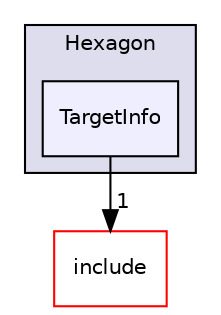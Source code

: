 digraph "lib/Target/Hexagon/TargetInfo" {
  bgcolor=transparent;
  compound=true
  node [ fontsize="10", fontname="Helvetica"];
  edge [ labelfontsize="10", labelfontname="Helvetica"];
  subgraph clusterdir_44384080de1e1933d0286d6003f85ecf {
    graph [ bgcolor="#ddddee", pencolor="black", label="Hexagon" fontname="Helvetica", fontsize="10", URL="dir_44384080de1e1933d0286d6003f85ecf.html"]
  dir_3d7862656705ee0d71c69c2baa3e9062 [shape=box, label="TargetInfo", style="filled", fillcolor="#eeeeff", pencolor="black", URL="dir_3d7862656705ee0d71c69c2baa3e9062.html"];
  }
  dir_d44c64559bbebec7f509842c48db8b23 [shape=box label="include" color="red" URL="dir_d44c64559bbebec7f509842c48db8b23.html"];
  dir_3d7862656705ee0d71c69c2baa3e9062->dir_d44c64559bbebec7f509842c48db8b23 [headlabel="1", labeldistance=1.5 headhref="dir_000142_000001.html"];
}
